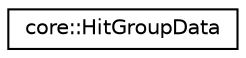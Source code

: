 digraph "Graphical Class Hierarchy"
{
 // LATEX_PDF_SIZE
  edge [fontname="Helvetica",fontsize="10",labelfontname="Helvetica",labelfontsize="10"];
  node [fontname="Helvetica",fontsize="10",shape=record];
  rankdir="LR";
  Node0 [label="core::HitGroupData",height=0.2,width=0.4,color="black", fillcolor="white", style="filled",URL="$d3/d2f/structcore_1_1HitGroupData.html",tooltip=" "];
}
